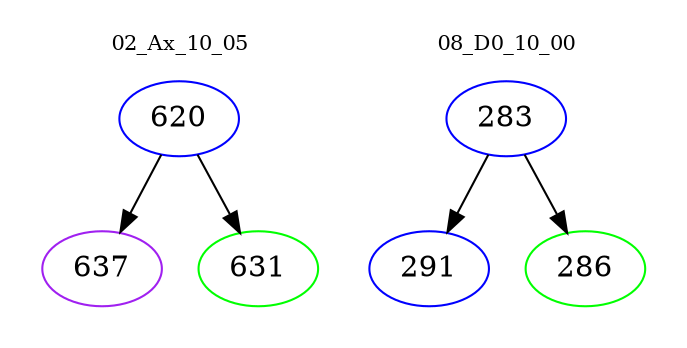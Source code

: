 digraph{
subgraph cluster_0 {
color = white
label = "02_Ax_10_05";
fontsize=10;
T0_620 [label="620", color="blue"]
T0_620 -> T0_637 [color="black"]
T0_637 [label="637", color="purple"]
T0_620 -> T0_631 [color="black"]
T0_631 [label="631", color="green"]
}
subgraph cluster_1 {
color = white
label = "08_D0_10_00";
fontsize=10;
T1_283 [label="283", color="blue"]
T1_283 -> T1_291 [color="black"]
T1_291 [label="291", color="blue"]
T1_283 -> T1_286 [color="black"]
T1_286 [label="286", color="green"]
}
}

